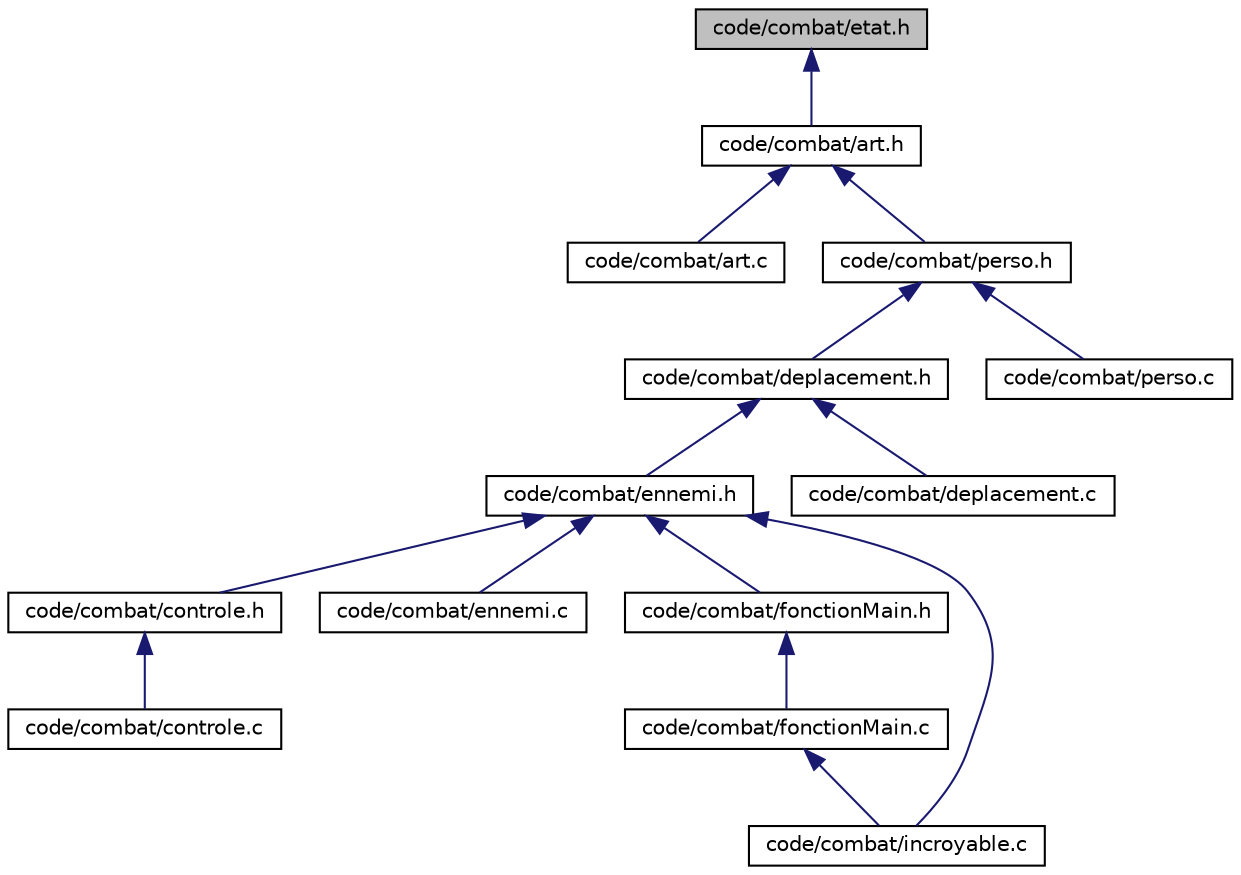 digraph "code/combat/etat.h"
{
  edge [fontname="Helvetica",fontsize="10",labelfontname="Helvetica",labelfontsize="10"];
  node [fontname="Helvetica",fontsize="10",shape=record];
  Node1 [label="code/combat/etat.h",height=0.2,width=0.4,color="black", fillcolor="grey75", style="filled", fontcolor="black"];
  Node1 -> Node2 [dir="back",color="midnightblue",fontsize="10",style="solid",fontname="Helvetica"];
  Node2 [label="code/combat/art.h",height=0.2,width=0.4,color="black", fillcolor="white", style="filled",URL="$art_8h.html",tooltip="structure et primitives des arts "];
  Node2 -> Node3 [dir="back",color="midnightblue",fontsize="10",style="solid",fontname="Helvetica"];
  Node3 [label="code/combat/art.c",height=0.2,width=0.4,color="black", fillcolor="white", style="filled",URL="$art_8c.html",tooltip="fonctions des arts "];
  Node2 -> Node4 [dir="back",color="midnightblue",fontsize="10",style="solid",fontname="Helvetica"];
  Node4 [label="code/combat/perso.h",height=0.2,width=0.4,color="black", fillcolor="white", style="filled",URL="$perso_8h.html",tooltip="Structure des personnages. "];
  Node4 -> Node5 [dir="back",color="midnightblue",fontsize="10",style="solid",fontname="Helvetica"];
  Node5 [label="code/combat/deplacement.h",height=0.2,width=0.4,color="black", fillcolor="white", style="filled",URL="$deplacement_8h.html",tooltip="primitive d&#39;interpretation des entrées claviers et structure pour le clavier "];
  Node5 -> Node6 [dir="back",color="midnightblue",fontsize="10",style="solid",fontname="Helvetica"];
  Node6 [label="code/combat/ennemi.h",height=0.2,width=0.4,color="black", fillcolor="white", style="filled",URL="$ennemi_8h.html",tooltip="primitive des ennemis "];
  Node6 -> Node7 [dir="back",color="midnightblue",fontsize="10",style="solid",fontname="Helvetica"];
  Node7 [label="code/combat/controle.h",height=0.2,width=0.4,color="black", fillcolor="white", style="filled",URL="$controle_8h.html",tooltip="primitive de test de controle du jeu à l&#39;aide d&#39;une manette (ne fonctionne pas) "];
  Node7 -> Node8 [dir="back",color="midnightblue",fontsize="10",style="solid",fontname="Helvetica"];
  Node8 [label="code/combat/controle.c",height=0.2,width=0.4,color="black", fillcolor="white", style="filled",URL="$controle_8c.html",tooltip="fonction de test de controle du jeu à l&#39;aide d&#39;une manette (ne fonctionne pas) "];
  Node6 -> Node9 [dir="back",color="midnightblue",fontsize="10",style="solid",fontname="Helvetica"];
  Node9 [label="code/combat/ennemi.c",height=0.2,width=0.4,color="black", fillcolor="white", style="filled",URL="$ennemi_8c.html",tooltip="fonctions des ennemis "];
  Node6 -> Node10 [dir="back",color="midnightblue",fontsize="10",style="solid",fontname="Helvetica"];
  Node10 [label="code/combat/fonctionMain.h",height=0.2,width=0.4,color="black", fillcolor="white", style="filled",URL="$fonction_main_8h.html",tooltip="pimitives d&#39;affichage et de comportement du progamme "];
  Node10 -> Node11 [dir="back",color="midnightblue",fontsize="10",style="solid",fontname="Helvetica"];
  Node11 [label="code/combat/fonctionMain.c",height=0.2,width=0.4,color="black", fillcolor="white", style="filled",URL="$fonction_main_8c.html",tooltip="fonction d&#39;affichage et de comportement du progamme "];
  Node11 -> Node12 [dir="back",color="midnightblue",fontsize="10",style="solid",fontname="Helvetica"];
  Node12 [label="code/combat/incroyable.c",height=0.2,width=0.4,color="black", fillcolor="white", style="filled",URL="$incroyable_8c.html",tooltip="test du systeme de combat "];
  Node6 -> Node12 [dir="back",color="midnightblue",fontsize="10",style="solid",fontname="Helvetica"];
  Node5 -> Node13 [dir="back",color="midnightblue",fontsize="10",style="solid",fontname="Helvetica"];
  Node13 [label="code/combat/deplacement.c",height=0.2,width=0.4,color="black", fillcolor="white", style="filled",URL="$deplacement_8c.html",tooltip="fonction d&#39;interpretation des entrées claviers "];
  Node4 -> Node14 [dir="back",color="midnightblue",fontsize="10",style="solid",fontname="Helvetica"];
  Node14 [label="code/combat/perso.c",height=0.2,width=0.4,color="black", fillcolor="white", style="filled",URL="$perso_8c.html",tooltip="Fonctions qui incluent uniquement les personnages. "];
}
